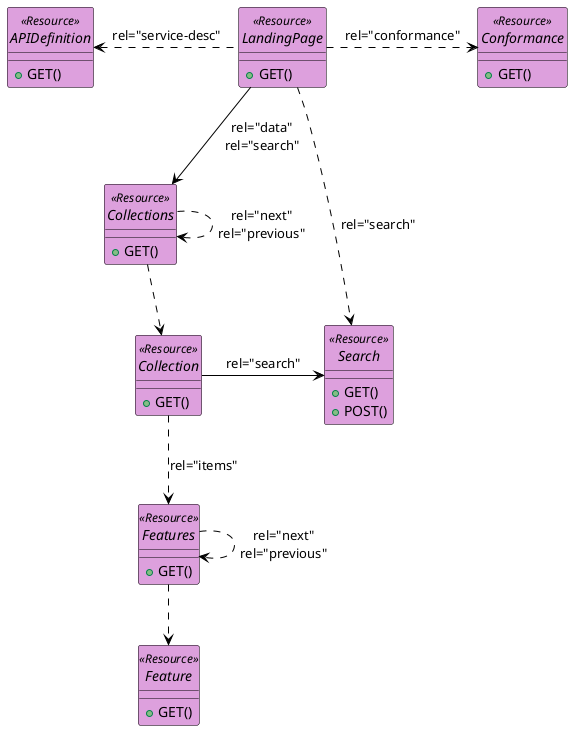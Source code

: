 @startuml


allowmixing

skinparam componentStyle uml2
skinparam ArrowColor Black
skinparam ClassBorderColor Black
skinparam ComponentBorderColor Black
skinparam ObjectBorderColor Black

hide circle
' hide <<Resource>> circle
show <<GeoJSON>> circle
' hide <<Interface>> circle


' interface "<<Resource>>\nC" as CreateFeature #Plum

interface LandingPage <<Resource>>  #Plum {
    +GET()
}

interface APIDefinition <<Resource>> #Plum {
   +GET()
}

interface Conformance <<Resource>> #Plum {
   +GET()
}

interface Collections <<Resource>> #Plum {
   +GET()
}

interface Collection <<Resource>> #Plum {
   +GET()
}

interface Features <<Resource>> #Plum {
   +GET()
}

interface Feature <<Resource>> #Plum {
   +GET()
}

interface Search <<Resource>> #Plum {
   +GET()
   +POST()
}


LandingPage .left.> APIDefinition : "rel="service-desc"" 
LandingPage .right.> Conformance : "rel="conformance"" 
LandingPage ..> Search : "rel="search"" 
LandingPage -down-> Collections : "rel="data"\nrel="search"" 
Collections .down.> Collection  

Collections ..> Collections : "rel="next"\nrel="previous""

Collection .down.> Features : "rel="items""



Collection -right-> Search : "rel="search""
Features .down.> Feature 

Features ..> Features : "rel="next"\nrel="previous""


@enduml